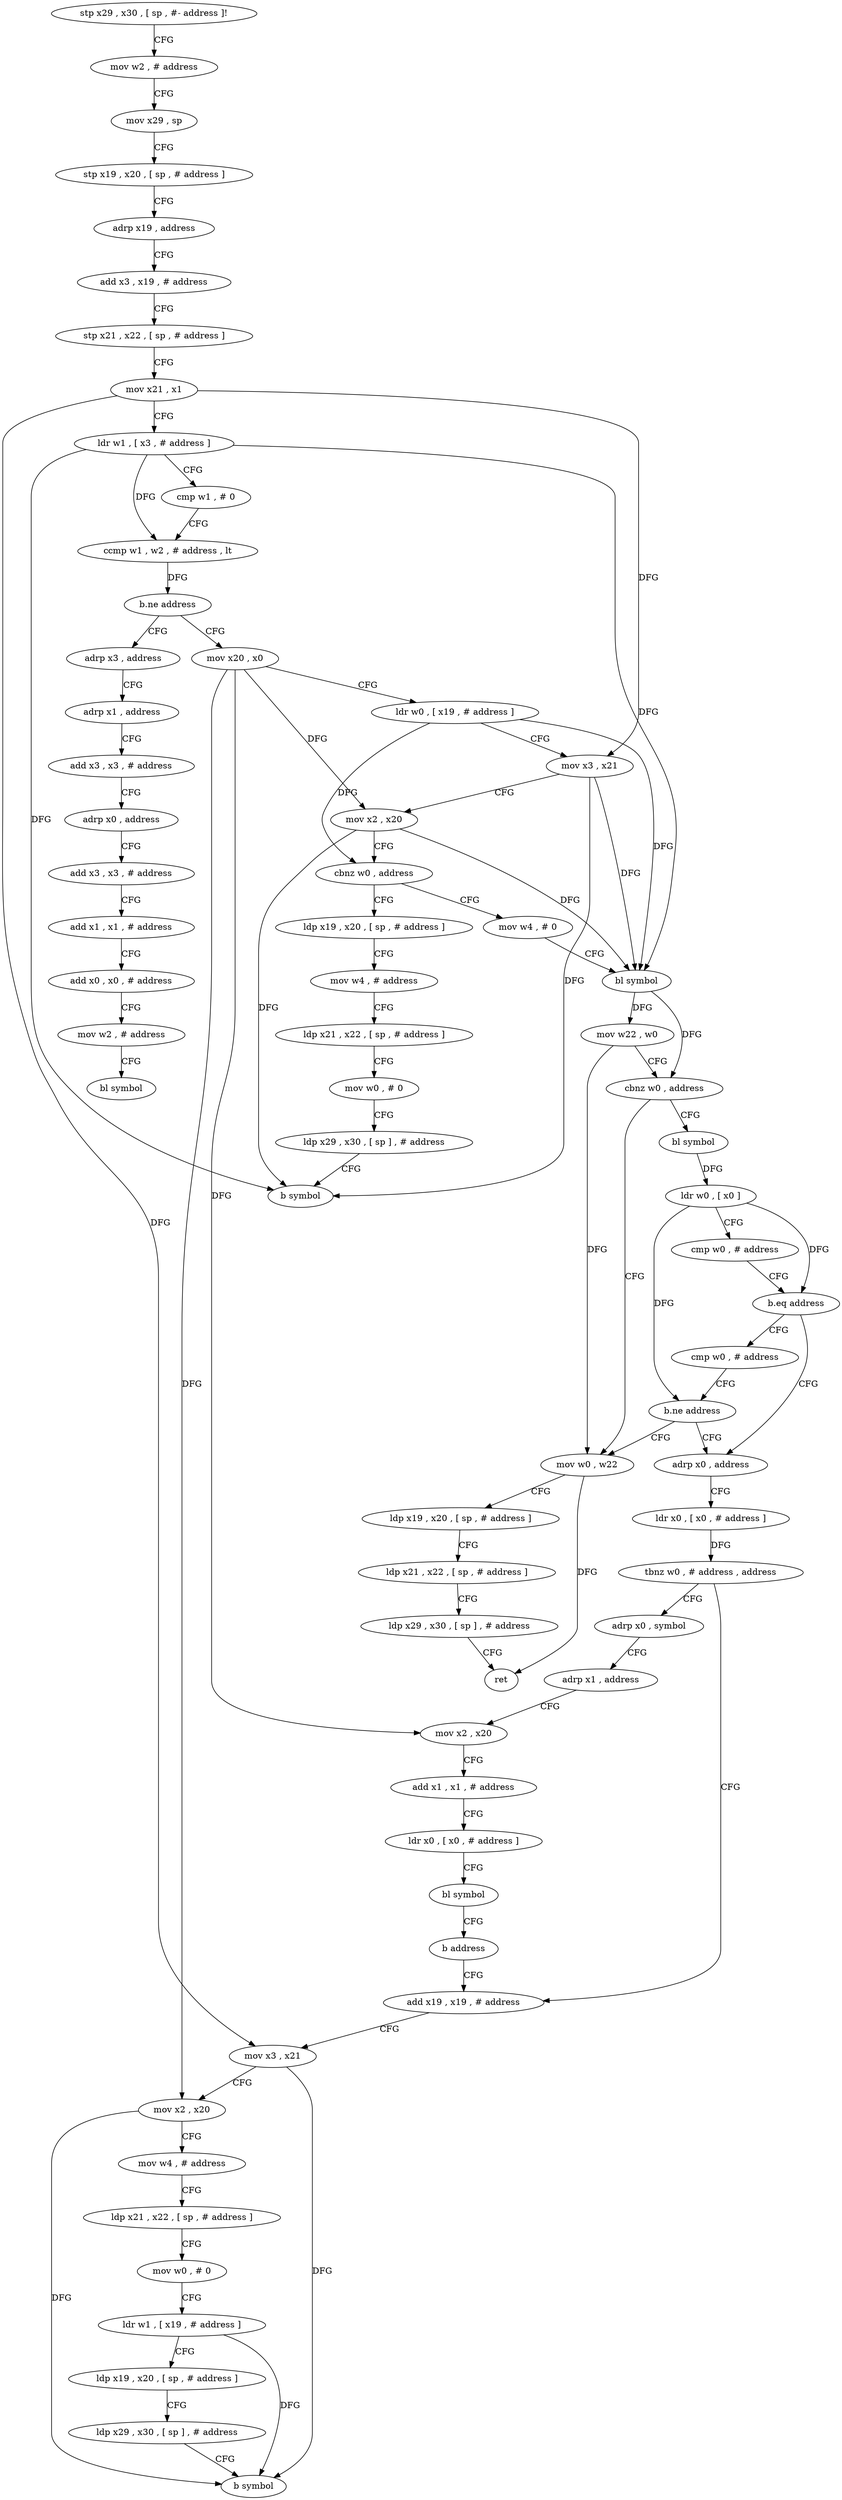 digraph "func" {
"4244656" [label = "stp x29 , x30 , [ sp , #- address ]!" ]
"4244660" [label = "mov w2 , # address" ]
"4244664" [label = "mov x29 , sp" ]
"4244668" [label = "stp x19 , x20 , [ sp , # address ]" ]
"4244672" [label = "adrp x19 , address" ]
"4244676" [label = "add x3 , x19 , # address" ]
"4244680" [label = "stp x21 , x22 , [ sp , # address ]" ]
"4244684" [label = "mov x21 , x1" ]
"4244688" [label = "ldr w1 , [ x3 , # address ]" ]
"4244692" [label = "cmp w1 , # 0" ]
"4244696" [label = "ccmp w1 , w2 , # address , lt" ]
"4244700" [label = "b.ne address" ]
"4244892" [label = "adrp x3 , address" ]
"4244704" [label = "mov x20 , x0" ]
"4244896" [label = "adrp x1 , address" ]
"4244900" [label = "add x3 , x3 , # address" ]
"4244904" [label = "adrp x0 , address" ]
"4244908" [label = "add x3 , x3 , # address" ]
"4244912" [label = "add x1 , x1 , # address" ]
"4244916" [label = "add x0 , x0 , # address" ]
"4244920" [label = "mov w2 , # address" ]
"4244924" [label = "bl symbol" ]
"4244708" [label = "ldr w0 , [ x19 , # address ]" ]
"4244712" [label = "mov x3 , x21" ]
"4244716" [label = "mov x2 , x20" ]
"4244720" [label = "cbnz w0 , address" ]
"4244760" [label = "ldp x19 , x20 , [ sp , # address ]" ]
"4244724" [label = "mov w4 , # 0" ]
"4244764" [label = "mov w4 , # address" ]
"4244768" [label = "ldp x21 , x22 , [ sp , # address ]" ]
"4244772" [label = "mov w0 , # 0" ]
"4244776" [label = "ldp x29 , x30 , [ sp ] , # address" ]
"4244780" [label = "b symbol" ]
"4244728" [label = "bl symbol" ]
"4244732" [label = "mov w22 , w0" ]
"4244736" [label = "cbnz w0 , address" ]
"4244784" [label = "bl symbol" ]
"4244740" [label = "mov w0 , w22" ]
"4244788" [label = "ldr w0 , [ x0 ]" ]
"4244792" [label = "cmp w0 , # address" ]
"4244796" [label = "b.eq address" ]
"4244808" [label = "adrp x0 , address" ]
"4244800" [label = "cmp w0 , # address" ]
"4244744" [label = "ldp x19 , x20 , [ sp , # address ]" ]
"4244748" [label = "ldp x21 , x22 , [ sp , # address ]" ]
"4244752" [label = "ldp x29 , x30 , [ sp ] , # address" ]
"4244756" [label = "ret" ]
"4244812" [label = "ldr x0 , [ x0 , # address ]" ]
"4244816" [label = "tbnz w0 , # address , address" ]
"4244864" [label = "adrp x0 , symbol" ]
"4244820" [label = "add x19 , x19 , # address" ]
"4244804" [label = "b.ne address" ]
"4244868" [label = "adrp x1 , address" ]
"4244872" [label = "mov x2 , x20" ]
"4244876" [label = "add x1 , x1 , # address" ]
"4244880" [label = "ldr x0 , [ x0 , # address ]" ]
"4244884" [label = "bl symbol" ]
"4244888" [label = "b address" ]
"4244824" [label = "mov x3 , x21" ]
"4244828" [label = "mov x2 , x20" ]
"4244832" [label = "mov w4 , # address" ]
"4244836" [label = "ldp x21 , x22 , [ sp , # address ]" ]
"4244840" [label = "mov w0 , # 0" ]
"4244844" [label = "ldr w1 , [ x19 , # address ]" ]
"4244848" [label = "ldp x19 , x20 , [ sp , # address ]" ]
"4244852" [label = "ldp x29 , x30 , [ sp ] , # address" ]
"4244856" [label = "b symbol" ]
"4244656" -> "4244660" [ label = "CFG" ]
"4244660" -> "4244664" [ label = "CFG" ]
"4244664" -> "4244668" [ label = "CFG" ]
"4244668" -> "4244672" [ label = "CFG" ]
"4244672" -> "4244676" [ label = "CFG" ]
"4244676" -> "4244680" [ label = "CFG" ]
"4244680" -> "4244684" [ label = "CFG" ]
"4244684" -> "4244688" [ label = "CFG" ]
"4244684" -> "4244712" [ label = "DFG" ]
"4244684" -> "4244824" [ label = "DFG" ]
"4244688" -> "4244692" [ label = "CFG" ]
"4244688" -> "4244696" [ label = "DFG" ]
"4244688" -> "4244780" [ label = "DFG" ]
"4244688" -> "4244728" [ label = "DFG" ]
"4244692" -> "4244696" [ label = "CFG" ]
"4244696" -> "4244700" [ label = "DFG" ]
"4244700" -> "4244892" [ label = "CFG" ]
"4244700" -> "4244704" [ label = "CFG" ]
"4244892" -> "4244896" [ label = "CFG" ]
"4244704" -> "4244708" [ label = "CFG" ]
"4244704" -> "4244716" [ label = "DFG" ]
"4244704" -> "4244872" [ label = "DFG" ]
"4244704" -> "4244828" [ label = "DFG" ]
"4244896" -> "4244900" [ label = "CFG" ]
"4244900" -> "4244904" [ label = "CFG" ]
"4244904" -> "4244908" [ label = "CFG" ]
"4244908" -> "4244912" [ label = "CFG" ]
"4244912" -> "4244916" [ label = "CFG" ]
"4244916" -> "4244920" [ label = "CFG" ]
"4244920" -> "4244924" [ label = "CFG" ]
"4244708" -> "4244712" [ label = "CFG" ]
"4244708" -> "4244720" [ label = "DFG" ]
"4244708" -> "4244728" [ label = "DFG" ]
"4244712" -> "4244716" [ label = "CFG" ]
"4244712" -> "4244780" [ label = "DFG" ]
"4244712" -> "4244728" [ label = "DFG" ]
"4244716" -> "4244720" [ label = "CFG" ]
"4244716" -> "4244780" [ label = "DFG" ]
"4244716" -> "4244728" [ label = "DFG" ]
"4244720" -> "4244760" [ label = "CFG" ]
"4244720" -> "4244724" [ label = "CFG" ]
"4244760" -> "4244764" [ label = "CFG" ]
"4244724" -> "4244728" [ label = "CFG" ]
"4244764" -> "4244768" [ label = "CFG" ]
"4244768" -> "4244772" [ label = "CFG" ]
"4244772" -> "4244776" [ label = "CFG" ]
"4244776" -> "4244780" [ label = "CFG" ]
"4244728" -> "4244732" [ label = "DFG" ]
"4244728" -> "4244736" [ label = "DFG" ]
"4244732" -> "4244736" [ label = "CFG" ]
"4244732" -> "4244740" [ label = "DFG" ]
"4244736" -> "4244784" [ label = "CFG" ]
"4244736" -> "4244740" [ label = "CFG" ]
"4244784" -> "4244788" [ label = "DFG" ]
"4244740" -> "4244744" [ label = "CFG" ]
"4244740" -> "4244756" [ label = "DFG" ]
"4244788" -> "4244792" [ label = "CFG" ]
"4244788" -> "4244796" [ label = "DFG" ]
"4244788" -> "4244804" [ label = "DFG" ]
"4244792" -> "4244796" [ label = "CFG" ]
"4244796" -> "4244808" [ label = "CFG" ]
"4244796" -> "4244800" [ label = "CFG" ]
"4244808" -> "4244812" [ label = "CFG" ]
"4244800" -> "4244804" [ label = "CFG" ]
"4244744" -> "4244748" [ label = "CFG" ]
"4244748" -> "4244752" [ label = "CFG" ]
"4244752" -> "4244756" [ label = "CFG" ]
"4244812" -> "4244816" [ label = "DFG" ]
"4244816" -> "4244864" [ label = "CFG" ]
"4244816" -> "4244820" [ label = "CFG" ]
"4244864" -> "4244868" [ label = "CFG" ]
"4244820" -> "4244824" [ label = "CFG" ]
"4244804" -> "4244740" [ label = "CFG" ]
"4244804" -> "4244808" [ label = "CFG" ]
"4244868" -> "4244872" [ label = "CFG" ]
"4244872" -> "4244876" [ label = "CFG" ]
"4244876" -> "4244880" [ label = "CFG" ]
"4244880" -> "4244884" [ label = "CFG" ]
"4244884" -> "4244888" [ label = "CFG" ]
"4244888" -> "4244820" [ label = "CFG" ]
"4244824" -> "4244828" [ label = "CFG" ]
"4244824" -> "4244856" [ label = "DFG" ]
"4244828" -> "4244832" [ label = "CFG" ]
"4244828" -> "4244856" [ label = "DFG" ]
"4244832" -> "4244836" [ label = "CFG" ]
"4244836" -> "4244840" [ label = "CFG" ]
"4244840" -> "4244844" [ label = "CFG" ]
"4244844" -> "4244848" [ label = "CFG" ]
"4244844" -> "4244856" [ label = "DFG" ]
"4244848" -> "4244852" [ label = "CFG" ]
"4244852" -> "4244856" [ label = "CFG" ]
}

